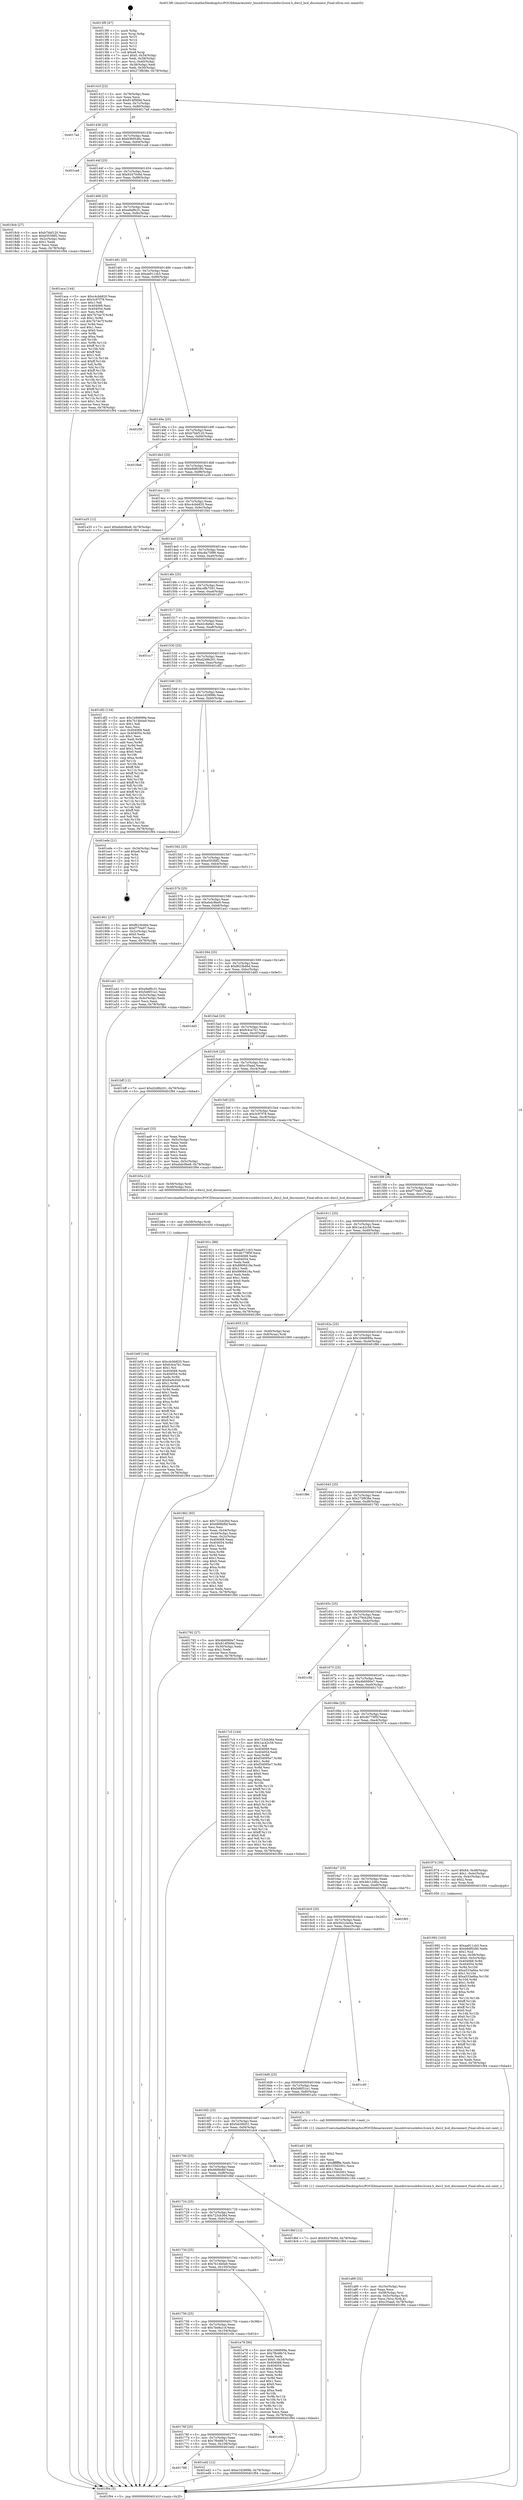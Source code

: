 digraph "0x4013f0" {
  label = "0x4013f0 (/mnt/c/Users/mathe/Desktop/tcc/POCII/binaries/extr_linuxdriversusbdwc2core.h_dwc2_hcd_disconnect_Final-ollvm.out::main(0))"
  labelloc = "t"
  node[shape=record]

  Entry [label="",width=0.3,height=0.3,shape=circle,fillcolor=black,style=filled]
  "0x40141f" [label="{
     0x40141f [23]\l
     | [instrs]\l
     &nbsp;&nbsp;0x40141f \<+3\>: mov -0x78(%rbp),%eax\l
     &nbsp;&nbsp;0x401422 \<+2\>: mov %eax,%ecx\l
     &nbsp;&nbsp;0x401424 \<+6\>: sub $0x814f569d,%ecx\l
     &nbsp;&nbsp;0x40142a \<+3\>: mov %eax,-0x7c(%rbp)\l
     &nbsp;&nbsp;0x40142d \<+3\>: mov %ecx,-0x80(%rbp)\l
     &nbsp;&nbsp;0x401430 \<+6\>: je 00000000004017ad \<main+0x3bd\>\l
  }"]
  "0x4017ad" [label="{
     0x4017ad\l
  }", style=dashed]
  "0x401436" [label="{
     0x401436 [25]\l
     | [instrs]\l
     &nbsp;&nbsp;0x401436 \<+5\>: jmp 000000000040143b \<main+0x4b\>\l
     &nbsp;&nbsp;0x40143b \<+3\>: mov -0x7c(%rbp),%eax\l
     &nbsp;&nbsp;0x40143e \<+5\>: sub $0x8360546c,%eax\l
     &nbsp;&nbsp;0x401443 \<+6\>: mov %eax,-0x84(%rbp)\l
     &nbsp;&nbsp;0x401449 \<+6\>: je 0000000000401ca8 \<main+0x8b8\>\l
  }"]
  Exit [label="",width=0.3,height=0.3,shape=circle,fillcolor=black,style=filled,peripheries=2]
  "0x401ca8" [label="{
     0x401ca8\l
  }", style=dashed]
  "0x40144f" [label="{
     0x40144f [25]\l
     | [instrs]\l
     &nbsp;&nbsp;0x40144f \<+5\>: jmp 0000000000401454 \<main+0x64\>\l
     &nbsp;&nbsp;0x401454 \<+3\>: mov -0x7c(%rbp),%eax\l
     &nbsp;&nbsp;0x401457 \<+5\>: sub $0x92470c6d,%eax\l
     &nbsp;&nbsp;0x40145c \<+6\>: mov %eax,-0x88(%rbp)\l
     &nbsp;&nbsp;0x401462 \<+6\>: je 00000000004018cb \<main+0x4db\>\l
  }"]
  "0x401788" [label="{
     0x401788\l
  }", style=dashed]
  "0x4018cb" [label="{
     0x4018cb [27]\l
     | [instrs]\l
     &nbsp;&nbsp;0x4018cb \<+5\>: mov $0xb7bbf120,%eax\l
     &nbsp;&nbsp;0x4018d0 \<+5\>: mov $0xe503fdf2,%ecx\l
     &nbsp;&nbsp;0x4018d5 \<+3\>: mov -0x2c(%rbp),%edx\l
     &nbsp;&nbsp;0x4018d8 \<+3\>: cmp $0x1,%edx\l
     &nbsp;&nbsp;0x4018db \<+3\>: cmovl %ecx,%eax\l
     &nbsp;&nbsp;0x4018de \<+3\>: mov %eax,-0x78(%rbp)\l
     &nbsp;&nbsp;0x4018e1 \<+5\>: jmp 0000000000401f94 \<main+0xba4\>\l
  }"]
  "0x401468" [label="{
     0x401468 [25]\l
     | [instrs]\l
     &nbsp;&nbsp;0x401468 \<+5\>: jmp 000000000040146d \<main+0x7d\>\l
     &nbsp;&nbsp;0x40146d \<+3\>: mov -0x7c(%rbp),%eax\l
     &nbsp;&nbsp;0x401470 \<+5\>: sub $0xa9af9c31,%eax\l
     &nbsp;&nbsp;0x401475 \<+6\>: mov %eax,-0x8c(%rbp)\l
     &nbsp;&nbsp;0x40147b \<+6\>: je 0000000000401aca \<main+0x6da\>\l
  }"]
  "0x401ed2" [label="{
     0x401ed2 [12]\l
     | [instrs]\l
     &nbsp;&nbsp;0x401ed2 \<+7\>: movl $0xe1d2899b,-0x78(%rbp)\l
     &nbsp;&nbsp;0x401ed9 \<+5\>: jmp 0000000000401f94 \<main+0xba4\>\l
  }"]
  "0x401aca" [label="{
     0x401aca [144]\l
     | [instrs]\l
     &nbsp;&nbsp;0x401aca \<+5\>: mov $0xc4cbb820,%eax\l
     &nbsp;&nbsp;0x401acf \<+5\>: mov $0x3c97f78,%ecx\l
     &nbsp;&nbsp;0x401ad4 \<+2\>: mov $0x1,%dl\l
     &nbsp;&nbsp;0x401ad6 \<+7\>: mov 0x404068,%esi\l
     &nbsp;&nbsp;0x401add \<+7\>: mov 0x404054,%edi\l
     &nbsp;&nbsp;0x401ae4 \<+3\>: mov %esi,%r8d\l
     &nbsp;&nbsp;0x401ae7 \<+7\>: add $0x7b74e7f,%r8d\l
     &nbsp;&nbsp;0x401aee \<+4\>: sub $0x1,%r8d\l
     &nbsp;&nbsp;0x401af2 \<+7\>: sub $0x7b74e7f,%r8d\l
     &nbsp;&nbsp;0x401af9 \<+4\>: imul %r8d,%esi\l
     &nbsp;&nbsp;0x401afd \<+3\>: and $0x1,%esi\l
     &nbsp;&nbsp;0x401b00 \<+3\>: cmp $0x0,%esi\l
     &nbsp;&nbsp;0x401b03 \<+4\>: sete %r9b\l
     &nbsp;&nbsp;0x401b07 \<+3\>: cmp $0xa,%edi\l
     &nbsp;&nbsp;0x401b0a \<+4\>: setl %r10b\l
     &nbsp;&nbsp;0x401b0e \<+3\>: mov %r9b,%r11b\l
     &nbsp;&nbsp;0x401b11 \<+4\>: xor $0xff,%r11b\l
     &nbsp;&nbsp;0x401b15 \<+3\>: mov %r10b,%bl\l
     &nbsp;&nbsp;0x401b18 \<+3\>: xor $0xff,%bl\l
     &nbsp;&nbsp;0x401b1b \<+3\>: xor $0x1,%dl\l
     &nbsp;&nbsp;0x401b1e \<+3\>: mov %r11b,%r14b\l
     &nbsp;&nbsp;0x401b21 \<+4\>: and $0xff,%r14b\l
     &nbsp;&nbsp;0x401b25 \<+3\>: and %dl,%r9b\l
     &nbsp;&nbsp;0x401b28 \<+3\>: mov %bl,%r15b\l
     &nbsp;&nbsp;0x401b2b \<+4\>: and $0xff,%r15b\l
     &nbsp;&nbsp;0x401b2f \<+3\>: and %dl,%r10b\l
     &nbsp;&nbsp;0x401b32 \<+3\>: or %r9b,%r14b\l
     &nbsp;&nbsp;0x401b35 \<+3\>: or %r10b,%r15b\l
     &nbsp;&nbsp;0x401b38 \<+3\>: xor %r15b,%r14b\l
     &nbsp;&nbsp;0x401b3b \<+3\>: or %bl,%r11b\l
     &nbsp;&nbsp;0x401b3e \<+4\>: xor $0xff,%r11b\l
     &nbsp;&nbsp;0x401b42 \<+3\>: or $0x1,%dl\l
     &nbsp;&nbsp;0x401b45 \<+3\>: and %dl,%r11b\l
     &nbsp;&nbsp;0x401b48 \<+3\>: or %r11b,%r14b\l
     &nbsp;&nbsp;0x401b4b \<+4\>: test $0x1,%r14b\l
     &nbsp;&nbsp;0x401b4f \<+3\>: cmovne %ecx,%eax\l
     &nbsp;&nbsp;0x401b52 \<+3\>: mov %eax,-0x78(%rbp)\l
     &nbsp;&nbsp;0x401b55 \<+5\>: jmp 0000000000401f94 \<main+0xba4\>\l
  }"]
  "0x401481" [label="{
     0x401481 [25]\l
     | [instrs]\l
     &nbsp;&nbsp;0x401481 \<+5\>: jmp 0000000000401486 \<main+0x96\>\l
     &nbsp;&nbsp;0x401486 \<+3\>: mov -0x7c(%rbp),%eax\l
     &nbsp;&nbsp;0x401489 \<+5\>: sub $0xaa911cb3,%eax\l
     &nbsp;&nbsp;0x40148e \<+6\>: mov %eax,-0x90(%rbp)\l
     &nbsp;&nbsp;0x401494 \<+6\>: je 0000000000401f0f \<main+0xb1f\>\l
  }"]
  "0x40176f" [label="{
     0x40176f [25]\l
     | [instrs]\l
     &nbsp;&nbsp;0x40176f \<+5\>: jmp 0000000000401774 \<main+0x384\>\l
     &nbsp;&nbsp;0x401774 \<+3\>: mov -0x7c(%rbp),%eax\l
     &nbsp;&nbsp;0x401777 \<+5\>: sub $0x7fb48b7d,%eax\l
     &nbsp;&nbsp;0x40177c \<+6\>: mov %eax,-0x108(%rbp)\l
     &nbsp;&nbsp;0x401782 \<+6\>: je 0000000000401ed2 \<main+0xae2\>\l
  }"]
  "0x401f0f" [label="{
     0x401f0f\l
  }", style=dashed]
  "0x40149a" [label="{
     0x40149a [25]\l
     | [instrs]\l
     &nbsp;&nbsp;0x40149a \<+5\>: jmp 000000000040149f \<main+0xaf\>\l
     &nbsp;&nbsp;0x40149f \<+3\>: mov -0x7c(%rbp),%eax\l
     &nbsp;&nbsp;0x4014a2 \<+5\>: sub $0xb7bbf120,%eax\l
     &nbsp;&nbsp;0x4014a7 \<+6\>: mov %eax,-0x94(%rbp)\l
     &nbsp;&nbsp;0x4014ad \<+6\>: je 00000000004018e6 \<main+0x4f6\>\l
  }"]
  "0x401c0b" [label="{
     0x401c0b\l
  }", style=dashed]
  "0x4018e6" [label="{
     0x4018e6\l
  }", style=dashed]
  "0x4014b3" [label="{
     0x4014b3 [25]\l
     | [instrs]\l
     &nbsp;&nbsp;0x4014b3 \<+5\>: jmp 00000000004014b8 \<main+0xc8\>\l
     &nbsp;&nbsp;0x4014b8 \<+3\>: mov -0x7c(%rbp),%eax\l
     &nbsp;&nbsp;0x4014bb \<+5\>: sub $0xb9df0280,%eax\l
     &nbsp;&nbsp;0x4014c0 \<+6\>: mov %eax,-0x98(%rbp)\l
     &nbsp;&nbsp;0x4014c6 \<+6\>: je 0000000000401a35 \<main+0x645\>\l
  }"]
  "0x401756" [label="{
     0x401756 [25]\l
     | [instrs]\l
     &nbsp;&nbsp;0x401756 \<+5\>: jmp 000000000040175b \<main+0x36b\>\l
     &nbsp;&nbsp;0x40175b \<+3\>: mov -0x7c(%rbp),%eax\l
     &nbsp;&nbsp;0x40175e \<+5\>: sub $0x7be8a1cf,%eax\l
     &nbsp;&nbsp;0x401763 \<+6\>: mov %eax,-0x104(%rbp)\l
     &nbsp;&nbsp;0x401769 \<+6\>: je 0000000000401c0b \<main+0x81b\>\l
  }"]
  "0x401a35" [label="{
     0x401a35 [12]\l
     | [instrs]\l
     &nbsp;&nbsp;0x401a35 \<+7\>: movl $0xebdc9be9,-0x78(%rbp)\l
     &nbsp;&nbsp;0x401a3c \<+5\>: jmp 0000000000401f94 \<main+0xba4\>\l
  }"]
  "0x4014cc" [label="{
     0x4014cc [25]\l
     | [instrs]\l
     &nbsp;&nbsp;0x4014cc \<+5\>: jmp 00000000004014d1 \<main+0xe1\>\l
     &nbsp;&nbsp;0x4014d1 \<+3\>: mov -0x7c(%rbp),%eax\l
     &nbsp;&nbsp;0x4014d4 \<+5\>: sub $0xc4cbb820,%eax\l
     &nbsp;&nbsp;0x4014d9 \<+6\>: mov %eax,-0x9c(%rbp)\l
     &nbsp;&nbsp;0x4014df \<+6\>: je 0000000000401f44 \<main+0xb54\>\l
  }"]
  "0x401e78" [label="{
     0x401e78 [90]\l
     | [instrs]\l
     &nbsp;&nbsp;0x401e78 \<+5\>: mov $0x1b9d699a,%eax\l
     &nbsp;&nbsp;0x401e7d \<+5\>: mov $0x7fb48b7d,%ecx\l
     &nbsp;&nbsp;0x401e82 \<+2\>: xor %edx,%edx\l
     &nbsp;&nbsp;0x401e84 \<+7\>: movl $0x0,-0x34(%rbp)\l
     &nbsp;&nbsp;0x401e8b \<+7\>: mov 0x404068,%esi\l
     &nbsp;&nbsp;0x401e92 \<+7\>: mov 0x404054,%edi\l
     &nbsp;&nbsp;0x401e99 \<+3\>: sub $0x1,%edx\l
     &nbsp;&nbsp;0x401e9c \<+3\>: mov %esi,%r8d\l
     &nbsp;&nbsp;0x401e9f \<+3\>: add %edx,%r8d\l
     &nbsp;&nbsp;0x401ea2 \<+4\>: imul %r8d,%esi\l
     &nbsp;&nbsp;0x401ea6 \<+3\>: and $0x1,%esi\l
     &nbsp;&nbsp;0x401ea9 \<+3\>: cmp $0x0,%esi\l
     &nbsp;&nbsp;0x401eac \<+4\>: sete %r9b\l
     &nbsp;&nbsp;0x401eb0 \<+3\>: cmp $0xa,%edi\l
     &nbsp;&nbsp;0x401eb3 \<+4\>: setl %r10b\l
     &nbsp;&nbsp;0x401eb7 \<+3\>: mov %r9b,%r11b\l
     &nbsp;&nbsp;0x401eba \<+3\>: and %r10b,%r11b\l
     &nbsp;&nbsp;0x401ebd \<+3\>: xor %r10b,%r9b\l
     &nbsp;&nbsp;0x401ec0 \<+3\>: or %r9b,%r11b\l
     &nbsp;&nbsp;0x401ec3 \<+4\>: test $0x1,%r11b\l
     &nbsp;&nbsp;0x401ec7 \<+3\>: cmovne %ecx,%eax\l
     &nbsp;&nbsp;0x401eca \<+3\>: mov %eax,-0x78(%rbp)\l
     &nbsp;&nbsp;0x401ecd \<+5\>: jmp 0000000000401f94 \<main+0xba4\>\l
  }"]
  "0x401f44" [label="{
     0x401f44\l
  }", style=dashed]
  "0x4014e5" [label="{
     0x4014e5 [25]\l
     | [instrs]\l
     &nbsp;&nbsp;0x4014e5 \<+5\>: jmp 00000000004014ea \<main+0xfa\>\l
     &nbsp;&nbsp;0x4014ea \<+3\>: mov -0x7c(%rbp),%eax\l
     &nbsp;&nbsp;0x4014ed \<+5\>: sub $0xc8a75f99,%eax\l
     &nbsp;&nbsp;0x4014f2 \<+6\>: mov %eax,-0xa0(%rbp)\l
     &nbsp;&nbsp;0x4014f8 \<+6\>: je 0000000000401de1 \<main+0x9f1\>\l
  }"]
  "0x40173d" [label="{
     0x40173d [25]\l
     | [instrs]\l
     &nbsp;&nbsp;0x40173d \<+5\>: jmp 0000000000401742 \<main+0x352\>\l
     &nbsp;&nbsp;0x401742 \<+3\>: mov -0x7c(%rbp),%eax\l
     &nbsp;&nbsp;0x401745 \<+5\>: sub $0x7b14b0a9,%eax\l
     &nbsp;&nbsp;0x40174a \<+6\>: mov %eax,-0x100(%rbp)\l
     &nbsp;&nbsp;0x401750 \<+6\>: je 0000000000401e78 \<main+0xa88\>\l
  }"]
  "0x401de1" [label="{
     0x401de1\l
  }", style=dashed]
  "0x4014fe" [label="{
     0x4014fe [25]\l
     | [instrs]\l
     &nbsp;&nbsp;0x4014fe \<+5\>: jmp 0000000000401503 \<main+0x113\>\l
     &nbsp;&nbsp;0x401503 \<+3\>: mov -0x7c(%rbp),%eax\l
     &nbsp;&nbsp;0x401506 \<+5\>: sub $0xcdfb7591,%eax\l
     &nbsp;&nbsp;0x40150b \<+6\>: mov %eax,-0xa4(%rbp)\l
     &nbsp;&nbsp;0x401511 \<+6\>: je 0000000000401d57 \<main+0x967\>\l
  }"]
  "0x401ef3" [label="{
     0x401ef3\l
  }", style=dashed]
  "0x401d57" [label="{
     0x401d57\l
  }", style=dashed]
  "0x401517" [label="{
     0x401517 [25]\l
     | [instrs]\l
     &nbsp;&nbsp;0x401517 \<+5\>: jmp 000000000040151c \<main+0x12c\>\l
     &nbsp;&nbsp;0x40151c \<+3\>: mov -0x7c(%rbp),%eax\l
     &nbsp;&nbsp;0x40151f \<+5\>: sub $0xd2c8e8e1,%eax\l
     &nbsp;&nbsp;0x401524 \<+6\>: mov %eax,-0xa8(%rbp)\l
     &nbsp;&nbsp;0x40152a \<+6\>: je 0000000000401cc7 \<main+0x8d7\>\l
  }"]
  "0x401b6f" [label="{
     0x401b6f [144]\l
     | [instrs]\l
     &nbsp;&nbsp;0x401b6f \<+5\>: mov $0xc4cbb820,%esi\l
     &nbsp;&nbsp;0x401b74 \<+5\>: mov $0xfc4ce7b1,%eax\l
     &nbsp;&nbsp;0x401b79 \<+2\>: mov $0x1,%cl\l
     &nbsp;&nbsp;0x401b7b \<+7\>: mov 0x404068,%edx\l
     &nbsp;&nbsp;0x401b82 \<+8\>: mov 0x404054,%r8d\l
     &nbsp;&nbsp;0x401b8a \<+3\>: mov %edx,%r9d\l
     &nbsp;&nbsp;0x401b8d \<+7\>: add $0xfce9c649,%r9d\l
     &nbsp;&nbsp;0x401b94 \<+4\>: sub $0x1,%r9d\l
     &nbsp;&nbsp;0x401b98 \<+7\>: sub $0xfce9c649,%r9d\l
     &nbsp;&nbsp;0x401b9f \<+4\>: imul %r9d,%edx\l
     &nbsp;&nbsp;0x401ba3 \<+3\>: and $0x1,%edx\l
     &nbsp;&nbsp;0x401ba6 \<+3\>: cmp $0x0,%edx\l
     &nbsp;&nbsp;0x401ba9 \<+4\>: sete %r10b\l
     &nbsp;&nbsp;0x401bad \<+4\>: cmp $0xa,%r8d\l
     &nbsp;&nbsp;0x401bb1 \<+4\>: setl %r11b\l
     &nbsp;&nbsp;0x401bb5 \<+3\>: mov %r10b,%bl\l
     &nbsp;&nbsp;0x401bb8 \<+3\>: xor $0xff,%bl\l
     &nbsp;&nbsp;0x401bbb \<+3\>: mov %r11b,%r14b\l
     &nbsp;&nbsp;0x401bbe \<+4\>: xor $0xff,%r14b\l
     &nbsp;&nbsp;0x401bc2 \<+3\>: xor $0x0,%cl\l
     &nbsp;&nbsp;0x401bc5 \<+3\>: mov %bl,%r15b\l
     &nbsp;&nbsp;0x401bc8 \<+4\>: and $0x0,%r15b\l
     &nbsp;&nbsp;0x401bcc \<+3\>: and %cl,%r10b\l
     &nbsp;&nbsp;0x401bcf \<+3\>: mov %r14b,%r12b\l
     &nbsp;&nbsp;0x401bd2 \<+4\>: and $0x0,%r12b\l
     &nbsp;&nbsp;0x401bd6 \<+3\>: and %cl,%r11b\l
     &nbsp;&nbsp;0x401bd9 \<+3\>: or %r10b,%r15b\l
     &nbsp;&nbsp;0x401bdc \<+3\>: or %r11b,%r12b\l
     &nbsp;&nbsp;0x401bdf \<+3\>: xor %r12b,%r15b\l
     &nbsp;&nbsp;0x401be2 \<+3\>: or %r14b,%bl\l
     &nbsp;&nbsp;0x401be5 \<+3\>: xor $0xff,%bl\l
     &nbsp;&nbsp;0x401be8 \<+3\>: or $0x0,%cl\l
     &nbsp;&nbsp;0x401beb \<+2\>: and %cl,%bl\l
     &nbsp;&nbsp;0x401bed \<+3\>: or %bl,%r15b\l
     &nbsp;&nbsp;0x401bf0 \<+4\>: test $0x1,%r15b\l
     &nbsp;&nbsp;0x401bf4 \<+3\>: cmovne %eax,%esi\l
     &nbsp;&nbsp;0x401bf7 \<+3\>: mov %esi,-0x78(%rbp)\l
     &nbsp;&nbsp;0x401bfa \<+5\>: jmp 0000000000401f94 \<main+0xba4\>\l
  }"]
  "0x401cc7" [label="{
     0x401cc7\l
  }", style=dashed]
  "0x401530" [label="{
     0x401530 [25]\l
     | [instrs]\l
     &nbsp;&nbsp;0x401530 \<+5\>: jmp 0000000000401535 \<main+0x145\>\l
     &nbsp;&nbsp;0x401535 \<+3\>: mov -0x7c(%rbp),%eax\l
     &nbsp;&nbsp;0x401538 \<+5\>: sub $0xd2d9b201,%eax\l
     &nbsp;&nbsp;0x40153d \<+6\>: mov %eax,-0xac(%rbp)\l
     &nbsp;&nbsp;0x401543 \<+6\>: je 0000000000401df2 \<main+0xa02\>\l
  }"]
  "0x401b66" [label="{
     0x401b66 [9]\l
     | [instrs]\l
     &nbsp;&nbsp;0x401b66 \<+4\>: mov -0x58(%rbp),%rdi\l
     &nbsp;&nbsp;0x401b6a \<+5\>: call 0000000000401030 \<free@plt\>\l
     | [calls]\l
     &nbsp;&nbsp;0x401030 \{1\} (unknown)\l
  }"]
  "0x401df2" [label="{
     0x401df2 [134]\l
     | [instrs]\l
     &nbsp;&nbsp;0x401df2 \<+5\>: mov $0x1b9d699a,%eax\l
     &nbsp;&nbsp;0x401df7 \<+5\>: mov $0x7b14b0a9,%ecx\l
     &nbsp;&nbsp;0x401dfc \<+2\>: mov $0x1,%dl\l
     &nbsp;&nbsp;0x401dfe \<+2\>: xor %esi,%esi\l
     &nbsp;&nbsp;0x401e00 \<+7\>: mov 0x404068,%edi\l
     &nbsp;&nbsp;0x401e07 \<+8\>: mov 0x404054,%r8d\l
     &nbsp;&nbsp;0x401e0f \<+3\>: sub $0x1,%esi\l
     &nbsp;&nbsp;0x401e12 \<+3\>: mov %edi,%r9d\l
     &nbsp;&nbsp;0x401e15 \<+3\>: add %esi,%r9d\l
     &nbsp;&nbsp;0x401e18 \<+4\>: imul %r9d,%edi\l
     &nbsp;&nbsp;0x401e1c \<+3\>: and $0x1,%edi\l
     &nbsp;&nbsp;0x401e1f \<+3\>: cmp $0x0,%edi\l
     &nbsp;&nbsp;0x401e22 \<+4\>: sete %r10b\l
     &nbsp;&nbsp;0x401e26 \<+4\>: cmp $0xa,%r8d\l
     &nbsp;&nbsp;0x401e2a \<+4\>: setl %r11b\l
     &nbsp;&nbsp;0x401e2e \<+3\>: mov %r10b,%bl\l
     &nbsp;&nbsp;0x401e31 \<+3\>: xor $0xff,%bl\l
     &nbsp;&nbsp;0x401e34 \<+3\>: mov %r11b,%r14b\l
     &nbsp;&nbsp;0x401e37 \<+4\>: xor $0xff,%r14b\l
     &nbsp;&nbsp;0x401e3b \<+3\>: xor $0x1,%dl\l
     &nbsp;&nbsp;0x401e3e \<+3\>: mov %bl,%r15b\l
     &nbsp;&nbsp;0x401e41 \<+4\>: and $0xff,%r15b\l
     &nbsp;&nbsp;0x401e45 \<+3\>: and %dl,%r10b\l
     &nbsp;&nbsp;0x401e48 \<+3\>: mov %r14b,%r12b\l
     &nbsp;&nbsp;0x401e4b \<+4\>: and $0xff,%r12b\l
     &nbsp;&nbsp;0x401e4f \<+3\>: and %dl,%r11b\l
     &nbsp;&nbsp;0x401e52 \<+3\>: or %r10b,%r15b\l
     &nbsp;&nbsp;0x401e55 \<+3\>: or %r11b,%r12b\l
     &nbsp;&nbsp;0x401e58 \<+3\>: xor %r12b,%r15b\l
     &nbsp;&nbsp;0x401e5b \<+3\>: or %r14b,%bl\l
     &nbsp;&nbsp;0x401e5e \<+3\>: xor $0xff,%bl\l
     &nbsp;&nbsp;0x401e61 \<+3\>: or $0x1,%dl\l
     &nbsp;&nbsp;0x401e64 \<+2\>: and %dl,%bl\l
     &nbsp;&nbsp;0x401e66 \<+3\>: or %bl,%r15b\l
     &nbsp;&nbsp;0x401e69 \<+4\>: test $0x1,%r15b\l
     &nbsp;&nbsp;0x401e6d \<+3\>: cmovne %ecx,%eax\l
     &nbsp;&nbsp;0x401e70 \<+3\>: mov %eax,-0x78(%rbp)\l
     &nbsp;&nbsp;0x401e73 \<+5\>: jmp 0000000000401f94 \<main+0xba4\>\l
  }"]
  "0x401549" [label="{
     0x401549 [25]\l
     | [instrs]\l
     &nbsp;&nbsp;0x401549 \<+5\>: jmp 000000000040154e \<main+0x15e\>\l
     &nbsp;&nbsp;0x40154e \<+3\>: mov -0x7c(%rbp),%eax\l
     &nbsp;&nbsp;0x401551 \<+5\>: sub $0xe1d2899b,%eax\l
     &nbsp;&nbsp;0x401556 \<+6\>: mov %eax,-0xb0(%rbp)\l
     &nbsp;&nbsp;0x40155c \<+6\>: je 0000000000401ede \<main+0xaee\>\l
  }"]
  "0x401a89" [label="{
     0x401a89 [32]\l
     | [instrs]\l
     &nbsp;&nbsp;0x401a89 \<+6\>: mov -0x10c(%rbp),%ecx\l
     &nbsp;&nbsp;0x401a8f \<+3\>: imul %eax,%ecx\l
     &nbsp;&nbsp;0x401a92 \<+4\>: mov -0x58(%rbp),%rsi\l
     &nbsp;&nbsp;0x401a96 \<+4\>: movslq -0x5c(%rbp),%rdi\l
     &nbsp;&nbsp;0x401a9a \<+3\>: mov %ecx,(%rsi,%rdi,4)\l
     &nbsp;&nbsp;0x401a9d \<+7\>: movl $0xc35aad,-0x78(%rbp)\l
     &nbsp;&nbsp;0x401aa4 \<+5\>: jmp 0000000000401f94 \<main+0xba4\>\l
  }"]
  "0x401ede" [label="{
     0x401ede [21]\l
     | [instrs]\l
     &nbsp;&nbsp;0x401ede \<+3\>: mov -0x34(%rbp),%eax\l
     &nbsp;&nbsp;0x401ee1 \<+7\>: add $0xe8,%rsp\l
     &nbsp;&nbsp;0x401ee8 \<+1\>: pop %rbx\l
     &nbsp;&nbsp;0x401ee9 \<+2\>: pop %r12\l
     &nbsp;&nbsp;0x401eeb \<+2\>: pop %r13\l
     &nbsp;&nbsp;0x401eed \<+2\>: pop %r14\l
     &nbsp;&nbsp;0x401eef \<+2\>: pop %r15\l
     &nbsp;&nbsp;0x401ef1 \<+1\>: pop %rbp\l
     &nbsp;&nbsp;0x401ef2 \<+1\>: ret\l
  }"]
  "0x401562" [label="{
     0x401562 [25]\l
     | [instrs]\l
     &nbsp;&nbsp;0x401562 \<+5\>: jmp 0000000000401567 \<main+0x177\>\l
     &nbsp;&nbsp;0x401567 \<+3\>: mov -0x7c(%rbp),%eax\l
     &nbsp;&nbsp;0x40156a \<+5\>: sub $0xe503fdf2,%eax\l
     &nbsp;&nbsp;0x40156f \<+6\>: mov %eax,-0xb4(%rbp)\l
     &nbsp;&nbsp;0x401575 \<+6\>: je 0000000000401901 \<main+0x511\>\l
  }"]
  "0x401a61" [label="{
     0x401a61 [40]\l
     | [instrs]\l
     &nbsp;&nbsp;0x401a61 \<+5\>: mov $0x2,%ecx\l
     &nbsp;&nbsp;0x401a66 \<+1\>: cltd\l
     &nbsp;&nbsp;0x401a67 \<+2\>: idiv %ecx\l
     &nbsp;&nbsp;0x401a69 \<+6\>: imul $0xfffffffe,%edx,%ecx\l
     &nbsp;&nbsp;0x401a6f \<+6\>: add $0x15562001,%ecx\l
     &nbsp;&nbsp;0x401a75 \<+3\>: add $0x1,%ecx\l
     &nbsp;&nbsp;0x401a78 \<+6\>: sub $0x15562001,%ecx\l
     &nbsp;&nbsp;0x401a7e \<+6\>: mov %ecx,-0x10c(%rbp)\l
     &nbsp;&nbsp;0x401a84 \<+5\>: call 0000000000401160 \<next_i\>\l
     | [calls]\l
     &nbsp;&nbsp;0x401160 \{1\} (/mnt/c/Users/mathe/Desktop/tcc/POCII/binaries/extr_linuxdriversusbdwc2core.h_dwc2_hcd_disconnect_Final-ollvm.out::next_i)\l
  }"]
  "0x401901" [label="{
     0x401901 [27]\l
     | [instrs]\l
     &nbsp;&nbsp;0x401901 \<+5\>: mov $0xf623b46d,%eax\l
     &nbsp;&nbsp;0x401906 \<+5\>: mov $0xf770e97,%ecx\l
     &nbsp;&nbsp;0x40190b \<+3\>: mov -0x2c(%rbp),%edx\l
     &nbsp;&nbsp;0x40190e \<+3\>: cmp $0x0,%edx\l
     &nbsp;&nbsp;0x401911 \<+3\>: cmove %ecx,%eax\l
     &nbsp;&nbsp;0x401914 \<+3\>: mov %eax,-0x78(%rbp)\l
     &nbsp;&nbsp;0x401917 \<+5\>: jmp 0000000000401f94 \<main+0xba4\>\l
  }"]
  "0x40157b" [label="{
     0x40157b [25]\l
     | [instrs]\l
     &nbsp;&nbsp;0x40157b \<+5\>: jmp 0000000000401580 \<main+0x190\>\l
     &nbsp;&nbsp;0x401580 \<+3\>: mov -0x7c(%rbp),%eax\l
     &nbsp;&nbsp;0x401583 \<+5\>: sub $0xebdc9be9,%eax\l
     &nbsp;&nbsp;0x401588 \<+6\>: mov %eax,-0xb8(%rbp)\l
     &nbsp;&nbsp;0x40158e \<+6\>: je 0000000000401a41 \<main+0x651\>\l
  }"]
  "0x401992" [label="{
     0x401992 [163]\l
     | [instrs]\l
     &nbsp;&nbsp;0x401992 \<+5\>: mov $0xaa911cb3,%ecx\l
     &nbsp;&nbsp;0x401997 \<+5\>: mov $0xb9df0280,%edx\l
     &nbsp;&nbsp;0x40199c \<+3\>: mov $0x1,%sil\l
     &nbsp;&nbsp;0x40199f \<+4\>: mov %rax,-0x58(%rbp)\l
     &nbsp;&nbsp;0x4019a3 \<+7\>: movl $0x0,-0x5c(%rbp)\l
     &nbsp;&nbsp;0x4019aa \<+8\>: mov 0x404068,%r8d\l
     &nbsp;&nbsp;0x4019b2 \<+8\>: mov 0x404054,%r9d\l
     &nbsp;&nbsp;0x4019ba \<+3\>: mov %r8d,%r10d\l
     &nbsp;&nbsp;0x4019bd \<+7\>: sub $0xa533a6ba,%r10d\l
     &nbsp;&nbsp;0x4019c4 \<+4\>: sub $0x1,%r10d\l
     &nbsp;&nbsp;0x4019c8 \<+7\>: add $0xa533a6ba,%r10d\l
     &nbsp;&nbsp;0x4019cf \<+4\>: imul %r10d,%r8d\l
     &nbsp;&nbsp;0x4019d3 \<+4\>: and $0x1,%r8d\l
     &nbsp;&nbsp;0x4019d7 \<+4\>: cmp $0x0,%r8d\l
     &nbsp;&nbsp;0x4019db \<+4\>: sete %r11b\l
     &nbsp;&nbsp;0x4019df \<+4\>: cmp $0xa,%r9d\l
     &nbsp;&nbsp;0x4019e3 \<+3\>: setl %bl\l
     &nbsp;&nbsp;0x4019e6 \<+3\>: mov %r11b,%r14b\l
     &nbsp;&nbsp;0x4019e9 \<+4\>: xor $0xff,%r14b\l
     &nbsp;&nbsp;0x4019ed \<+3\>: mov %bl,%r15b\l
     &nbsp;&nbsp;0x4019f0 \<+4\>: xor $0xff,%r15b\l
     &nbsp;&nbsp;0x4019f4 \<+4\>: xor $0x0,%sil\l
     &nbsp;&nbsp;0x4019f8 \<+3\>: mov %r14b,%r12b\l
     &nbsp;&nbsp;0x4019fb \<+4\>: and $0x0,%r12b\l
     &nbsp;&nbsp;0x4019ff \<+3\>: and %sil,%r11b\l
     &nbsp;&nbsp;0x401a02 \<+3\>: mov %r15b,%r13b\l
     &nbsp;&nbsp;0x401a05 \<+4\>: and $0x0,%r13b\l
     &nbsp;&nbsp;0x401a09 \<+3\>: and %sil,%bl\l
     &nbsp;&nbsp;0x401a0c \<+3\>: or %r11b,%r12b\l
     &nbsp;&nbsp;0x401a0f \<+3\>: or %bl,%r13b\l
     &nbsp;&nbsp;0x401a12 \<+3\>: xor %r13b,%r12b\l
     &nbsp;&nbsp;0x401a15 \<+3\>: or %r15b,%r14b\l
     &nbsp;&nbsp;0x401a18 \<+4\>: xor $0xff,%r14b\l
     &nbsp;&nbsp;0x401a1c \<+4\>: or $0x0,%sil\l
     &nbsp;&nbsp;0x401a20 \<+3\>: and %sil,%r14b\l
     &nbsp;&nbsp;0x401a23 \<+3\>: or %r14b,%r12b\l
     &nbsp;&nbsp;0x401a26 \<+4\>: test $0x1,%r12b\l
     &nbsp;&nbsp;0x401a2a \<+3\>: cmovne %edx,%ecx\l
     &nbsp;&nbsp;0x401a2d \<+3\>: mov %ecx,-0x78(%rbp)\l
     &nbsp;&nbsp;0x401a30 \<+5\>: jmp 0000000000401f94 \<main+0xba4\>\l
  }"]
  "0x401a41" [label="{
     0x401a41 [27]\l
     | [instrs]\l
     &nbsp;&nbsp;0x401a41 \<+5\>: mov $0xa9af9c31,%eax\l
     &nbsp;&nbsp;0x401a46 \<+5\>: mov $0x5d6f31e1,%ecx\l
     &nbsp;&nbsp;0x401a4b \<+3\>: mov -0x5c(%rbp),%edx\l
     &nbsp;&nbsp;0x401a4e \<+3\>: cmp -0x4c(%rbp),%edx\l
     &nbsp;&nbsp;0x401a51 \<+3\>: cmovl %ecx,%eax\l
     &nbsp;&nbsp;0x401a54 \<+3\>: mov %eax,-0x78(%rbp)\l
     &nbsp;&nbsp;0x401a57 \<+5\>: jmp 0000000000401f94 \<main+0xba4\>\l
  }"]
  "0x401594" [label="{
     0x401594 [25]\l
     | [instrs]\l
     &nbsp;&nbsp;0x401594 \<+5\>: jmp 0000000000401599 \<main+0x1a9\>\l
     &nbsp;&nbsp;0x401599 \<+3\>: mov -0x7c(%rbp),%eax\l
     &nbsp;&nbsp;0x40159c \<+5\>: sub $0xf623b46d,%eax\l
     &nbsp;&nbsp;0x4015a1 \<+6\>: mov %eax,-0xbc(%rbp)\l
     &nbsp;&nbsp;0x4015a7 \<+6\>: je 0000000000401dd5 \<main+0x9e5\>\l
  }"]
  "0x401724" [label="{
     0x401724 [25]\l
     | [instrs]\l
     &nbsp;&nbsp;0x401724 \<+5\>: jmp 0000000000401729 \<main+0x339\>\l
     &nbsp;&nbsp;0x401729 \<+3\>: mov -0x7c(%rbp),%eax\l
     &nbsp;&nbsp;0x40172c \<+5\>: sub $0x723cb36d,%eax\l
     &nbsp;&nbsp;0x401731 \<+6\>: mov %eax,-0xfc(%rbp)\l
     &nbsp;&nbsp;0x401737 \<+6\>: je 0000000000401ef3 \<main+0xb03\>\l
  }"]
  "0x401dd5" [label="{
     0x401dd5\l
  }", style=dashed]
  "0x4015ad" [label="{
     0x4015ad [25]\l
     | [instrs]\l
     &nbsp;&nbsp;0x4015ad \<+5\>: jmp 00000000004015b2 \<main+0x1c2\>\l
     &nbsp;&nbsp;0x4015b2 \<+3\>: mov -0x7c(%rbp),%eax\l
     &nbsp;&nbsp;0x4015b5 \<+5\>: sub $0xfc4ce7b1,%eax\l
     &nbsp;&nbsp;0x4015ba \<+6\>: mov %eax,-0xc0(%rbp)\l
     &nbsp;&nbsp;0x4015c0 \<+6\>: je 0000000000401bff \<main+0x80f\>\l
  }"]
  "0x4018bf" [label="{
     0x4018bf [12]\l
     | [instrs]\l
     &nbsp;&nbsp;0x4018bf \<+7\>: movl $0x92470c6d,-0x78(%rbp)\l
     &nbsp;&nbsp;0x4018c6 \<+5\>: jmp 0000000000401f94 \<main+0xba4\>\l
  }"]
  "0x401bff" [label="{
     0x401bff [12]\l
     | [instrs]\l
     &nbsp;&nbsp;0x401bff \<+7\>: movl $0xd2d9b201,-0x78(%rbp)\l
     &nbsp;&nbsp;0x401c06 \<+5\>: jmp 0000000000401f94 \<main+0xba4\>\l
  }"]
  "0x4015c6" [label="{
     0x4015c6 [25]\l
     | [instrs]\l
     &nbsp;&nbsp;0x4015c6 \<+5\>: jmp 00000000004015cb \<main+0x1db\>\l
     &nbsp;&nbsp;0x4015cb \<+3\>: mov -0x7c(%rbp),%eax\l
     &nbsp;&nbsp;0x4015ce \<+5\>: sub $0xc35aad,%eax\l
     &nbsp;&nbsp;0x4015d3 \<+6\>: mov %eax,-0xc4(%rbp)\l
     &nbsp;&nbsp;0x4015d9 \<+6\>: je 0000000000401aa9 \<main+0x6b9\>\l
  }"]
  "0x40170b" [label="{
     0x40170b [25]\l
     | [instrs]\l
     &nbsp;&nbsp;0x40170b \<+5\>: jmp 0000000000401710 \<main+0x320\>\l
     &nbsp;&nbsp;0x401710 \<+3\>: mov -0x7c(%rbp),%eax\l
     &nbsp;&nbsp;0x401713 \<+5\>: sub $0x6fd9bfbf,%eax\l
     &nbsp;&nbsp;0x401718 \<+6\>: mov %eax,-0xf8(%rbp)\l
     &nbsp;&nbsp;0x40171e \<+6\>: je 00000000004018bf \<main+0x4cf\>\l
  }"]
  "0x401aa9" [label="{
     0x401aa9 [33]\l
     | [instrs]\l
     &nbsp;&nbsp;0x401aa9 \<+2\>: xor %eax,%eax\l
     &nbsp;&nbsp;0x401aab \<+3\>: mov -0x5c(%rbp),%ecx\l
     &nbsp;&nbsp;0x401aae \<+2\>: mov %eax,%edx\l
     &nbsp;&nbsp;0x401ab0 \<+2\>: sub %ecx,%edx\l
     &nbsp;&nbsp;0x401ab2 \<+2\>: mov %eax,%ecx\l
     &nbsp;&nbsp;0x401ab4 \<+3\>: sub $0x1,%ecx\l
     &nbsp;&nbsp;0x401ab7 \<+2\>: add %ecx,%edx\l
     &nbsp;&nbsp;0x401ab9 \<+2\>: sub %edx,%eax\l
     &nbsp;&nbsp;0x401abb \<+3\>: mov %eax,-0x5c(%rbp)\l
     &nbsp;&nbsp;0x401abe \<+7\>: movl $0xebdc9be9,-0x78(%rbp)\l
     &nbsp;&nbsp;0x401ac5 \<+5\>: jmp 0000000000401f94 \<main+0xba4\>\l
  }"]
  "0x4015df" [label="{
     0x4015df [25]\l
     | [instrs]\l
     &nbsp;&nbsp;0x4015df \<+5\>: jmp 00000000004015e4 \<main+0x1f4\>\l
     &nbsp;&nbsp;0x4015e4 \<+3\>: mov -0x7c(%rbp),%eax\l
     &nbsp;&nbsp;0x4015e7 \<+5\>: sub $0x3c97f78,%eax\l
     &nbsp;&nbsp;0x4015ec \<+6\>: mov %eax,-0xc8(%rbp)\l
     &nbsp;&nbsp;0x4015f2 \<+6\>: je 0000000000401b5a \<main+0x76a\>\l
  }"]
  "0x401dc9" [label="{
     0x401dc9\l
  }", style=dashed]
  "0x401b5a" [label="{
     0x401b5a [12]\l
     | [instrs]\l
     &nbsp;&nbsp;0x401b5a \<+4\>: mov -0x58(%rbp),%rdi\l
     &nbsp;&nbsp;0x401b5e \<+3\>: mov -0x48(%rbp),%esi\l
     &nbsp;&nbsp;0x401b61 \<+5\>: call 0000000000401240 \<dwc2_hcd_disconnect\>\l
     | [calls]\l
     &nbsp;&nbsp;0x401240 \{1\} (/mnt/c/Users/mathe/Desktop/tcc/POCII/binaries/extr_linuxdriversusbdwc2core.h_dwc2_hcd_disconnect_Final-ollvm.out::dwc2_hcd_disconnect)\l
  }"]
  "0x4015f8" [label="{
     0x4015f8 [25]\l
     | [instrs]\l
     &nbsp;&nbsp;0x4015f8 \<+5\>: jmp 00000000004015fd \<main+0x20d\>\l
     &nbsp;&nbsp;0x4015fd \<+3\>: mov -0x7c(%rbp),%eax\l
     &nbsp;&nbsp;0x401600 \<+5\>: sub $0xf770e97,%eax\l
     &nbsp;&nbsp;0x401605 \<+6\>: mov %eax,-0xcc(%rbp)\l
     &nbsp;&nbsp;0x40160b \<+6\>: je 000000000040191c \<main+0x52c\>\l
  }"]
  "0x4016f2" [label="{
     0x4016f2 [25]\l
     | [instrs]\l
     &nbsp;&nbsp;0x4016f2 \<+5\>: jmp 00000000004016f7 \<main+0x307\>\l
     &nbsp;&nbsp;0x4016f7 \<+3\>: mov -0x7c(%rbp),%eax\l
     &nbsp;&nbsp;0x4016fa \<+5\>: sub $0x5dc08451,%eax\l
     &nbsp;&nbsp;0x4016ff \<+6\>: mov %eax,-0xf4(%rbp)\l
     &nbsp;&nbsp;0x401705 \<+6\>: je 0000000000401dc9 \<main+0x9d9\>\l
  }"]
  "0x40191c" [label="{
     0x40191c [88]\l
     | [instrs]\l
     &nbsp;&nbsp;0x40191c \<+5\>: mov $0xaa911cb3,%eax\l
     &nbsp;&nbsp;0x401921 \<+5\>: mov $0x4b779f5f,%ecx\l
     &nbsp;&nbsp;0x401926 \<+7\>: mov 0x404068,%edx\l
     &nbsp;&nbsp;0x40192d \<+7\>: mov 0x404054,%esi\l
     &nbsp;&nbsp;0x401934 \<+2\>: mov %edx,%edi\l
     &nbsp;&nbsp;0x401936 \<+6\>: sub $0x8908418a,%edi\l
     &nbsp;&nbsp;0x40193c \<+3\>: sub $0x1,%edi\l
     &nbsp;&nbsp;0x40193f \<+6\>: add $0x8908418a,%edi\l
     &nbsp;&nbsp;0x401945 \<+3\>: imul %edi,%edx\l
     &nbsp;&nbsp;0x401948 \<+3\>: and $0x1,%edx\l
     &nbsp;&nbsp;0x40194b \<+3\>: cmp $0x0,%edx\l
     &nbsp;&nbsp;0x40194e \<+4\>: sete %r8b\l
     &nbsp;&nbsp;0x401952 \<+3\>: cmp $0xa,%esi\l
     &nbsp;&nbsp;0x401955 \<+4\>: setl %r9b\l
     &nbsp;&nbsp;0x401959 \<+3\>: mov %r8b,%r10b\l
     &nbsp;&nbsp;0x40195c \<+3\>: and %r9b,%r10b\l
     &nbsp;&nbsp;0x40195f \<+3\>: xor %r9b,%r8b\l
     &nbsp;&nbsp;0x401962 \<+3\>: or %r8b,%r10b\l
     &nbsp;&nbsp;0x401965 \<+4\>: test $0x1,%r10b\l
     &nbsp;&nbsp;0x401969 \<+3\>: cmovne %ecx,%eax\l
     &nbsp;&nbsp;0x40196c \<+3\>: mov %eax,-0x78(%rbp)\l
     &nbsp;&nbsp;0x40196f \<+5\>: jmp 0000000000401f94 \<main+0xba4\>\l
  }"]
  "0x401611" [label="{
     0x401611 [25]\l
     | [instrs]\l
     &nbsp;&nbsp;0x401611 \<+5\>: jmp 0000000000401616 \<main+0x226\>\l
     &nbsp;&nbsp;0x401616 \<+3\>: mov -0x7c(%rbp),%eax\l
     &nbsp;&nbsp;0x401619 \<+5\>: sub $0x1ac42c58,%eax\l
     &nbsp;&nbsp;0x40161e \<+6\>: mov %eax,-0xd0(%rbp)\l
     &nbsp;&nbsp;0x401624 \<+6\>: je 0000000000401855 \<main+0x465\>\l
  }"]
  "0x401a5c" [label="{
     0x401a5c [5]\l
     | [instrs]\l
     &nbsp;&nbsp;0x401a5c \<+5\>: call 0000000000401160 \<next_i\>\l
     | [calls]\l
     &nbsp;&nbsp;0x401160 \{1\} (/mnt/c/Users/mathe/Desktop/tcc/POCII/binaries/extr_linuxdriversusbdwc2core.h_dwc2_hcd_disconnect_Final-ollvm.out::next_i)\l
  }"]
  "0x401855" [label="{
     0x401855 [13]\l
     | [instrs]\l
     &nbsp;&nbsp;0x401855 \<+4\>: mov -0x40(%rbp),%rax\l
     &nbsp;&nbsp;0x401859 \<+4\>: mov 0x8(%rax),%rdi\l
     &nbsp;&nbsp;0x40185d \<+5\>: call 0000000000401060 \<atoi@plt\>\l
     | [calls]\l
     &nbsp;&nbsp;0x401060 \{1\} (unknown)\l
  }"]
  "0x40162a" [label="{
     0x40162a [25]\l
     | [instrs]\l
     &nbsp;&nbsp;0x40162a \<+5\>: jmp 000000000040162f \<main+0x23f\>\l
     &nbsp;&nbsp;0x40162f \<+3\>: mov -0x7c(%rbp),%eax\l
     &nbsp;&nbsp;0x401632 \<+5\>: sub $0x1b9d699a,%eax\l
     &nbsp;&nbsp;0x401637 \<+6\>: mov %eax,-0xd4(%rbp)\l
     &nbsp;&nbsp;0x40163d \<+6\>: je 0000000000401f86 \<main+0xb96\>\l
  }"]
  "0x4016d9" [label="{
     0x4016d9 [25]\l
     | [instrs]\l
     &nbsp;&nbsp;0x4016d9 \<+5\>: jmp 00000000004016de \<main+0x2ee\>\l
     &nbsp;&nbsp;0x4016de \<+3\>: mov -0x7c(%rbp),%eax\l
     &nbsp;&nbsp;0x4016e1 \<+5\>: sub $0x5d6f31e1,%eax\l
     &nbsp;&nbsp;0x4016e6 \<+6\>: mov %eax,-0xf0(%rbp)\l
     &nbsp;&nbsp;0x4016ec \<+6\>: je 0000000000401a5c \<main+0x66c\>\l
  }"]
  "0x401f86" [label="{
     0x401f86\l
  }", style=dashed]
  "0x401643" [label="{
     0x401643 [25]\l
     | [instrs]\l
     &nbsp;&nbsp;0x401643 \<+5\>: jmp 0000000000401648 \<main+0x258\>\l
     &nbsp;&nbsp;0x401648 \<+3\>: mov -0x7c(%rbp),%eax\l
     &nbsp;&nbsp;0x40164b \<+5\>: sub $0x273f838e,%eax\l
     &nbsp;&nbsp;0x401650 \<+6\>: mov %eax,-0xd8(%rbp)\l
     &nbsp;&nbsp;0x401656 \<+6\>: je 0000000000401792 \<main+0x3a2\>\l
  }"]
  "0x401c40" [label="{
     0x401c40\l
  }", style=dashed]
  "0x401792" [label="{
     0x401792 [27]\l
     | [instrs]\l
     &nbsp;&nbsp;0x401792 \<+5\>: mov $0x4b6060e7,%eax\l
     &nbsp;&nbsp;0x401797 \<+5\>: mov $0x814f569d,%ecx\l
     &nbsp;&nbsp;0x40179c \<+3\>: mov -0x30(%rbp),%edx\l
     &nbsp;&nbsp;0x40179f \<+3\>: cmp $0x2,%edx\l
     &nbsp;&nbsp;0x4017a2 \<+3\>: cmovne %ecx,%eax\l
     &nbsp;&nbsp;0x4017a5 \<+3\>: mov %eax,-0x78(%rbp)\l
     &nbsp;&nbsp;0x4017a8 \<+5\>: jmp 0000000000401f94 \<main+0xba4\>\l
  }"]
  "0x40165c" [label="{
     0x40165c [25]\l
     | [instrs]\l
     &nbsp;&nbsp;0x40165c \<+5\>: jmp 0000000000401661 \<main+0x271\>\l
     &nbsp;&nbsp;0x401661 \<+3\>: mov -0x7c(%rbp),%eax\l
     &nbsp;&nbsp;0x401664 \<+5\>: sub $0x279cb29d,%eax\l
     &nbsp;&nbsp;0x401669 \<+6\>: mov %eax,-0xdc(%rbp)\l
     &nbsp;&nbsp;0x40166f \<+6\>: je 0000000000401c5b \<main+0x86b\>\l
  }"]
  "0x401f94" [label="{
     0x401f94 [5]\l
     | [instrs]\l
     &nbsp;&nbsp;0x401f94 \<+5\>: jmp 000000000040141f \<main+0x2f\>\l
  }"]
  "0x4013f0" [label="{
     0x4013f0 [47]\l
     | [instrs]\l
     &nbsp;&nbsp;0x4013f0 \<+1\>: push %rbp\l
     &nbsp;&nbsp;0x4013f1 \<+3\>: mov %rsp,%rbp\l
     &nbsp;&nbsp;0x4013f4 \<+2\>: push %r15\l
     &nbsp;&nbsp;0x4013f6 \<+2\>: push %r14\l
     &nbsp;&nbsp;0x4013f8 \<+2\>: push %r13\l
     &nbsp;&nbsp;0x4013fa \<+2\>: push %r12\l
     &nbsp;&nbsp;0x4013fc \<+1\>: push %rbx\l
     &nbsp;&nbsp;0x4013fd \<+7\>: sub $0xe8,%rsp\l
     &nbsp;&nbsp;0x401404 \<+7\>: movl $0x0,-0x34(%rbp)\l
     &nbsp;&nbsp;0x40140b \<+3\>: mov %edi,-0x38(%rbp)\l
     &nbsp;&nbsp;0x40140e \<+4\>: mov %rsi,-0x40(%rbp)\l
     &nbsp;&nbsp;0x401412 \<+3\>: mov -0x38(%rbp),%edi\l
     &nbsp;&nbsp;0x401415 \<+3\>: mov %edi,-0x30(%rbp)\l
     &nbsp;&nbsp;0x401418 \<+7\>: movl $0x273f838e,-0x78(%rbp)\l
  }"]
  "0x4016c0" [label="{
     0x4016c0 [25]\l
     | [instrs]\l
     &nbsp;&nbsp;0x4016c0 \<+5\>: jmp 00000000004016c5 \<main+0x2d5\>\l
     &nbsp;&nbsp;0x4016c5 \<+3\>: mov -0x7c(%rbp),%eax\l
     &nbsp;&nbsp;0x4016c8 \<+5\>: sub $0x5b224d4a,%eax\l
     &nbsp;&nbsp;0x4016cd \<+6\>: mov %eax,-0xec(%rbp)\l
     &nbsp;&nbsp;0x4016d3 \<+6\>: je 0000000000401c40 \<main+0x850\>\l
  }"]
  "0x401c5b" [label="{
     0x401c5b\l
  }", style=dashed]
  "0x401675" [label="{
     0x401675 [25]\l
     | [instrs]\l
     &nbsp;&nbsp;0x401675 \<+5\>: jmp 000000000040167a \<main+0x28a\>\l
     &nbsp;&nbsp;0x40167a \<+3\>: mov -0x7c(%rbp),%eax\l
     &nbsp;&nbsp;0x40167d \<+5\>: sub $0x4b6060e7,%eax\l
     &nbsp;&nbsp;0x401682 \<+6\>: mov %eax,-0xe0(%rbp)\l
     &nbsp;&nbsp;0x401688 \<+6\>: je 00000000004017c5 \<main+0x3d5\>\l
  }"]
  "0x401f65" [label="{
     0x401f65\l
  }", style=dashed]
  "0x4017c5" [label="{
     0x4017c5 [144]\l
     | [instrs]\l
     &nbsp;&nbsp;0x4017c5 \<+5\>: mov $0x723cb36d,%eax\l
     &nbsp;&nbsp;0x4017ca \<+5\>: mov $0x1ac42c58,%ecx\l
     &nbsp;&nbsp;0x4017cf \<+2\>: mov $0x1,%dl\l
     &nbsp;&nbsp;0x4017d1 \<+7\>: mov 0x404068,%esi\l
     &nbsp;&nbsp;0x4017d8 \<+7\>: mov 0x404054,%edi\l
     &nbsp;&nbsp;0x4017df \<+3\>: mov %esi,%r8d\l
     &nbsp;&nbsp;0x4017e2 \<+7\>: add $0xf34095e7,%r8d\l
     &nbsp;&nbsp;0x4017e9 \<+4\>: sub $0x1,%r8d\l
     &nbsp;&nbsp;0x4017ed \<+7\>: sub $0xf34095e7,%r8d\l
     &nbsp;&nbsp;0x4017f4 \<+4\>: imul %r8d,%esi\l
     &nbsp;&nbsp;0x4017f8 \<+3\>: and $0x1,%esi\l
     &nbsp;&nbsp;0x4017fb \<+3\>: cmp $0x0,%esi\l
     &nbsp;&nbsp;0x4017fe \<+4\>: sete %r9b\l
     &nbsp;&nbsp;0x401802 \<+3\>: cmp $0xa,%edi\l
     &nbsp;&nbsp;0x401805 \<+4\>: setl %r10b\l
     &nbsp;&nbsp;0x401809 \<+3\>: mov %r9b,%r11b\l
     &nbsp;&nbsp;0x40180c \<+4\>: xor $0xff,%r11b\l
     &nbsp;&nbsp;0x401810 \<+3\>: mov %r10b,%bl\l
     &nbsp;&nbsp;0x401813 \<+3\>: xor $0xff,%bl\l
     &nbsp;&nbsp;0x401816 \<+3\>: xor $0x0,%dl\l
     &nbsp;&nbsp;0x401819 \<+3\>: mov %r11b,%r14b\l
     &nbsp;&nbsp;0x40181c \<+4\>: and $0x0,%r14b\l
     &nbsp;&nbsp;0x401820 \<+3\>: and %dl,%r9b\l
     &nbsp;&nbsp;0x401823 \<+3\>: mov %bl,%r15b\l
     &nbsp;&nbsp;0x401826 \<+4\>: and $0x0,%r15b\l
     &nbsp;&nbsp;0x40182a \<+3\>: and %dl,%r10b\l
     &nbsp;&nbsp;0x40182d \<+3\>: or %r9b,%r14b\l
     &nbsp;&nbsp;0x401830 \<+3\>: or %r10b,%r15b\l
     &nbsp;&nbsp;0x401833 \<+3\>: xor %r15b,%r14b\l
     &nbsp;&nbsp;0x401836 \<+3\>: or %bl,%r11b\l
     &nbsp;&nbsp;0x401839 \<+4\>: xor $0xff,%r11b\l
     &nbsp;&nbsp;0x40183d \<+3\>: or $0x0,%dl\l
     &nbsp;&nbsp;0x401840 \<+3\>: and %dl,%r11b\l
     &nbsp;&nbsp;0x401843 \<+3\>: or %r11b,%r14b\l
     &nbsp;&nbsp;0x401846 \<+4\>: test $0x1,%r14b\l
     &nbsp;&nbsp;0x40184a \<+3\>: cmovne %ecx,%eax\l
     &nbsp;&nbsp;0x40184d \<+3\>: mov %eax,-0x78(%rbp)\l
     &nbsp;&nbsp;0x401850 \<+5\>: jmp 0000000000401f94 \<main+0xba4\>\l
  }"]
  "0x40168e" [label="{
     0x40168e [25]\l
     | [instrs]\l
     &nbsp;&nbsp;0x40168e \<+5\>: jmp 0000000000401693 \<main+0x2a3\>\l
     &nbsp;&nbsp;0x401693 \<+3\>: mov -0x7c(%rbp),%eax\l
     &nbsp;&nbsp;0x401696 \<+5\>: sub $0x4b779f5f,%eax\l
     &nbsp;&nbsp;0x40169b \<+6\>: mov %eax,-0xe4(%rbp)\l
     &nbsp;&nbsp;0x4016a1 \<+6\>: je 0000000000401974 \<main+0x584\>\l
  }"]
  "0x401862" [label="{
     0x401862 [93]\l
     | [instrs]\l
     &nbsp;&nbsp;0x401862 \<+5\>: mov $0x723cb36d,%ecx\l
     &nbsp;&nbsp;0x401867 \<+5\>: mov $0x6fd9bfbf,%edx\l
     &nbsp;&nbsp;0x40186c \<+2\>: xor %esi,%esi\l
     &nbsp;&nbsp;0x40186e \<+3\>: mov %eax,-0x44(%rbp)\l
     &nbsp;&nbsp;0x401871 \<+3\>: mov -0x44(%rbp),%eax\l
     &nbsp;&nbsp;0x401874 \<+3\>: mov %eax,-0x2c(%rbp)\l
     &nbsp;&nbsp;0x401877 \<+7\>: mov 0x404068,%eax\l
     &nbsp;&nbsp;0x40187e \<+8\>: mov 0x404054,%r8d\l
     &nbsp;&nbsp;0x401886 \<+3\>: sub $0x1,%esi\l
     &nbsp;&nbsp;0x401889 \<+3\>: mov %eax,%r9d\l
     &nbsp;&nbsp;0x40188c \<+3\>: add %esi,%r9d\l
     &nbsp;&nbsp;0x40188f \<+4\>: imul %r9d,%eax\l
     &nbsp;&nbsp;0x401893 \<+3\>: and $0x1,%eax\l
     &nbsp;&nbsp;0x401896 \<+3\>: cmp $0x0,%eax\l
     &nbsp;&nbsp;0x401899 \<+4\>: sete %r10b\l
     &nbsp;&nbsp;0x40189d \<+4\>: cmp $0xa,%r8d\l
     &nbsp;&nbsp;0x4018a1 \<+4\>: setl %r11b\l
     &nbsp;&nbsp;0x4018a5 \<+3\>: mov %r10b,%bl\l
     &nbsp;&nbsp;0x4018a8 \<+3\>: and %r11b,%bl\l
     &nbsp;&nbsp;0x4018ab \<+3\>: xor %r11b,%r10b\l
     &nbsp;&nbsp;0x4018ae \<+3\>: or %r10b,%bl\l
     &nbsp;&nbsp;0x4018b1 \<+3\>: test $0x1,%bl\l
     &nbsp;&nbsp;0x4018b4 \<+3\>: cmovne %edx,%ecx\l
     &nbsp;&nbsp;0x4018b7 \<+3\>: mov %ecx,-0x78(%rbp)\l
     &nbsp;&nbsp;0x4018ba \<+5\>: jmp 0000000000401f94 \<main+0xba4\>\l
  }"]
  "0x4016a7" [label="{
     0x4016a7 [25]\l
     | [instrs]\l
     &nbsp;&nbsp;0x4016a7 \<+5\>: jmp 00000000004016ac \<main+0x2bc\>\l
     &nbsp;&nbsp;0x4016ac \<+3\>: mov -0x7c(%rbp),%eax\l
     &nbsp;&nbsp;0x4016af \<+5\>: sub $0x4dc12d6a,%eax\l
     &nbsp;&nbsp;0x4016b4 \<+6\>: mov %eax,-0xe8(%rbp)\l
     &nbsp;&nbsp;0x4016ba \<+6\>: je 0000000000401f65 \<main+0xb75\>\l
  }"]
  "0x401974" [label="{
     0x401974 [30]\l
     | [instrs]\l
     &nbsp;&nbsp;0x401974 \<+7\>: movl $0x64,-0x48(%rbp)\l
     &nbsp;&nbsp;0x40197b \<+7\>: movl $0x1,-0x4c(%rbp)\l
     &nbsp;&nbsp;0x401982 \<+4\>: movslq -0x4c(%rbp),%rax\l
     &nbsp;&nbsp;0x401986 \<+4\>: shl $0x2,%rax\l
     &nbsp;&nbsp;0x40198a \<+3\>: mov %rax,%rdi\l
     &nbsp;&nbsp;0x40198d \<+5\>: call 0000000000401050 \<malloc@plt\>\l
     | [calls]\l
     &nbsp;&nbsp;0x401050 \{1\} (unknown)\l
  }"]
  Entry -> "0x4013f0" [label=" 1"]
  "0x40141f" -> "0x4017ad" [label=" 0"]
  "0x40141f" -> "0x401436" [label=" 20"]
  "0x401ede" -> Exit [label=" 1"]
  "0x401436" -> "0x401ca8" [label=" 0"]
  "0x401436" -> "0x40144f" [label=" 20"]
  "0x401ed2" -> "0x401f94" [label=" 1"]
  "0x40144f" -> "0x4018cb" [label=" 1"]
  "0x40144f" -> "0x401468" [label=" 19"]
  "0x40176f" -> "0x401788" [label=" 0"]
  "0x401468" -> "0x401aca" [label=" 1"]
  "0x401468" -> "0x401481" [label=" 18"]
  "0x40176f" -> "0x401ed2" [label=" 1"]
  "0x401481" -> "0x401f0f" [label=" 0"]
  "0x401481" -> "0x40149a" [label=" 18"]
  "0x401756" -> "0x40176f" [label=" 1"]
  "0x40149a" -> "0x4018e6" [label=" 0"]
  "0x40149a" -> "0x4014b3" [label=" 18"]
  "0x401756" -> "0x401c0b" [label=" 0"]
  "0x4014b3" -> "0x401a35" [label=" 1"]
  "0x4014b3" -> "0x4014cc" [label=" 17"]
  "0x401e78" -> "0x401f94" [label=" 1"]
  "0x4014cc" -> "0x401f44" [label=" 0"]
  "0x4014cc" -> "0x4014e5" [label=" 17"]
  "0x40173d" -> "0x401756" [label=" 1"]
  "0x4014e5" -> "0x401de1" [label=" 0"]
  "0x4014e5" -> "0x4014fe" [label=" 17"]
  "0x40173d" -> "0x401e78" [label=" 1"]
  "0x4014fe" -> "0x401d57" [label=" 0"]
  "0x4014fe" -> "0x401517" [label=" 17"]
  "0x401724" -> "0x40173d" [label=" 2"]
  "0x401517" -> "0x401cc7" [label=" 0"]
  "0x401517" -> "0x401530" [label=" 17"]
  "0x401724" -> "0x401ef3" [label=" 0"]
  "0x401530" -> "0x401df2" [label=" 1"]
  "0x401530" -> "0x401549" [label=" 16"]
  "0x401df2" -> "0x401f94" [label=" 1"]
  "0x401549" -> "0x401ede" [label=" 1"]
  "0x401549" -> "0x401562" [label=" 15"]
  "0x401bff" -> "0x401f94" [label=" 1"]
  "0x401562" -> "0x401901" [label=" 1"]
  "0x401562" -> "0x40157b" [label=" 14"]
  "0x401b6f" -> "0x401f94" [label=" 1"]
  "0x40157b" -> "0x401a41" [label=" 2"]
  "0x40157b" -> "0x401594" [label=" 12"]
  "0x401b66" -> "0x401b6f" [label=" 1"]
  "0x401594" -> "0x401dd5" [label=" 0"]
  "0x401594" -> "0x4015ad" [label=" 12"]
  "0x401b5a" -> "0x401b66" [label=" 1"]
  "0x4015ad" -> "0x401bff" [label=" 1"]
  "0x4015ad" -> "0x4015c6" [label=" 11"]
  "0x401aca" -> "0x401f94" [label=" 1"]
  "0x4015c6" -> "0x401aa9" [label=" 1"]
  "0x4015c6" -> "0x4015df" [label=" 10"]
  "0x401a89" -> "0x401f94" [label=" 1"]
  "0x4015df" -> "0x401b5a" [label=" 1"]
  "0x4015df" -> "0x4015f8" [label=" 9"]
  "0x401a61" -> "0x401a89" [label=" 1"]
  "0x4015f8" -> "0x40191c" [label=" 1"]
  "0x4015f8" -> "0x401611" [label=" 8"]
  "0x401a41" -> "0x401f94" [label=" 2"]
  "0x401611" -> "0x401855" [label=" 1"]
  "0x401611" -> "0x40162a" [label=" 7"]
  "0x401a35" -> "0x401f94" [label=" 1"]
  "0x40162a" -> "0x401f86" [label=" 0"]
  "0x40162a" -> "0x401643" [label=" 7"]
  "0x401974" -> "0x401992" [label=" 1"]
  "0x401643" -> "0x401792" [label=" 1"]
  "0x401643" -> "0x40165c" [label=" 6"]
  "0x401792" -> "0x401f94" [label=" 1"]
  "0x4013f0" -> "0x40141f" [label=" 1"]
  "0x401f94" -> "0x40141f" [label=" 19"]
  "0x40191c" -> "0x401f94" [label=" 1"]
  "0x40165c" -> "0x401c5b" [label=" 0"]
  "0x40165c" -> "0x401675" [label=" 6"]
  "0x4018cb" -> "0x401f94" [label=" 1"]
  "0x401675" -> "0x4017c5" [label=" 1"]
  "0x401675" -> "0x40168e" [label=" 5"]
  "0x4017c5" -> "0x401f94" [label=" 1"]
  "0x401855" -> "0x401862" [label=" 1"]
  "0x401862" -> "0x401f94" [label=" 1"]
  "0x4018bf" -> "0x401f94" [label=" 1"]
  "0x40168e" -> "0x401974" [label=" 1"]
  "0x40168e" -> "0x4016a7" [label=" 4"]
  "0x40170b" -> "0x401724" [label=" 2"]
  "0x4016a7" -> "0x401f65" [label=" 0"]
  "0x4016a7" -> "0x4016c0" [label=" 4"]
  "0x401901" -> "0x401f94" [label=" 1"]
  "0x4016c0" -> "0x401c40" [label=" 0"]
  "0x4016c0" -> "0x4016d9" [label=" 4"]
  "0x401992" -> "0x401f94" [label=" 1"]
  "0x4016d9" -> "0x401a5c" [label=" 1"]
  "0x4016d9" -> "0x4016f2" [label=" 3"]
  "0x401a5c" -> "0x401a61" [label=" 1"]
  "0x4016f2" -> "0x401dc9" [label=" 0"]
  "0x4016f2" -> "0x40170b" [label=" 3"]
  "0x401aa9" -> "0x401f94" [label=" 1"]
  "0x40170b" -> "0x4018bf" [label=" 1"]
}
